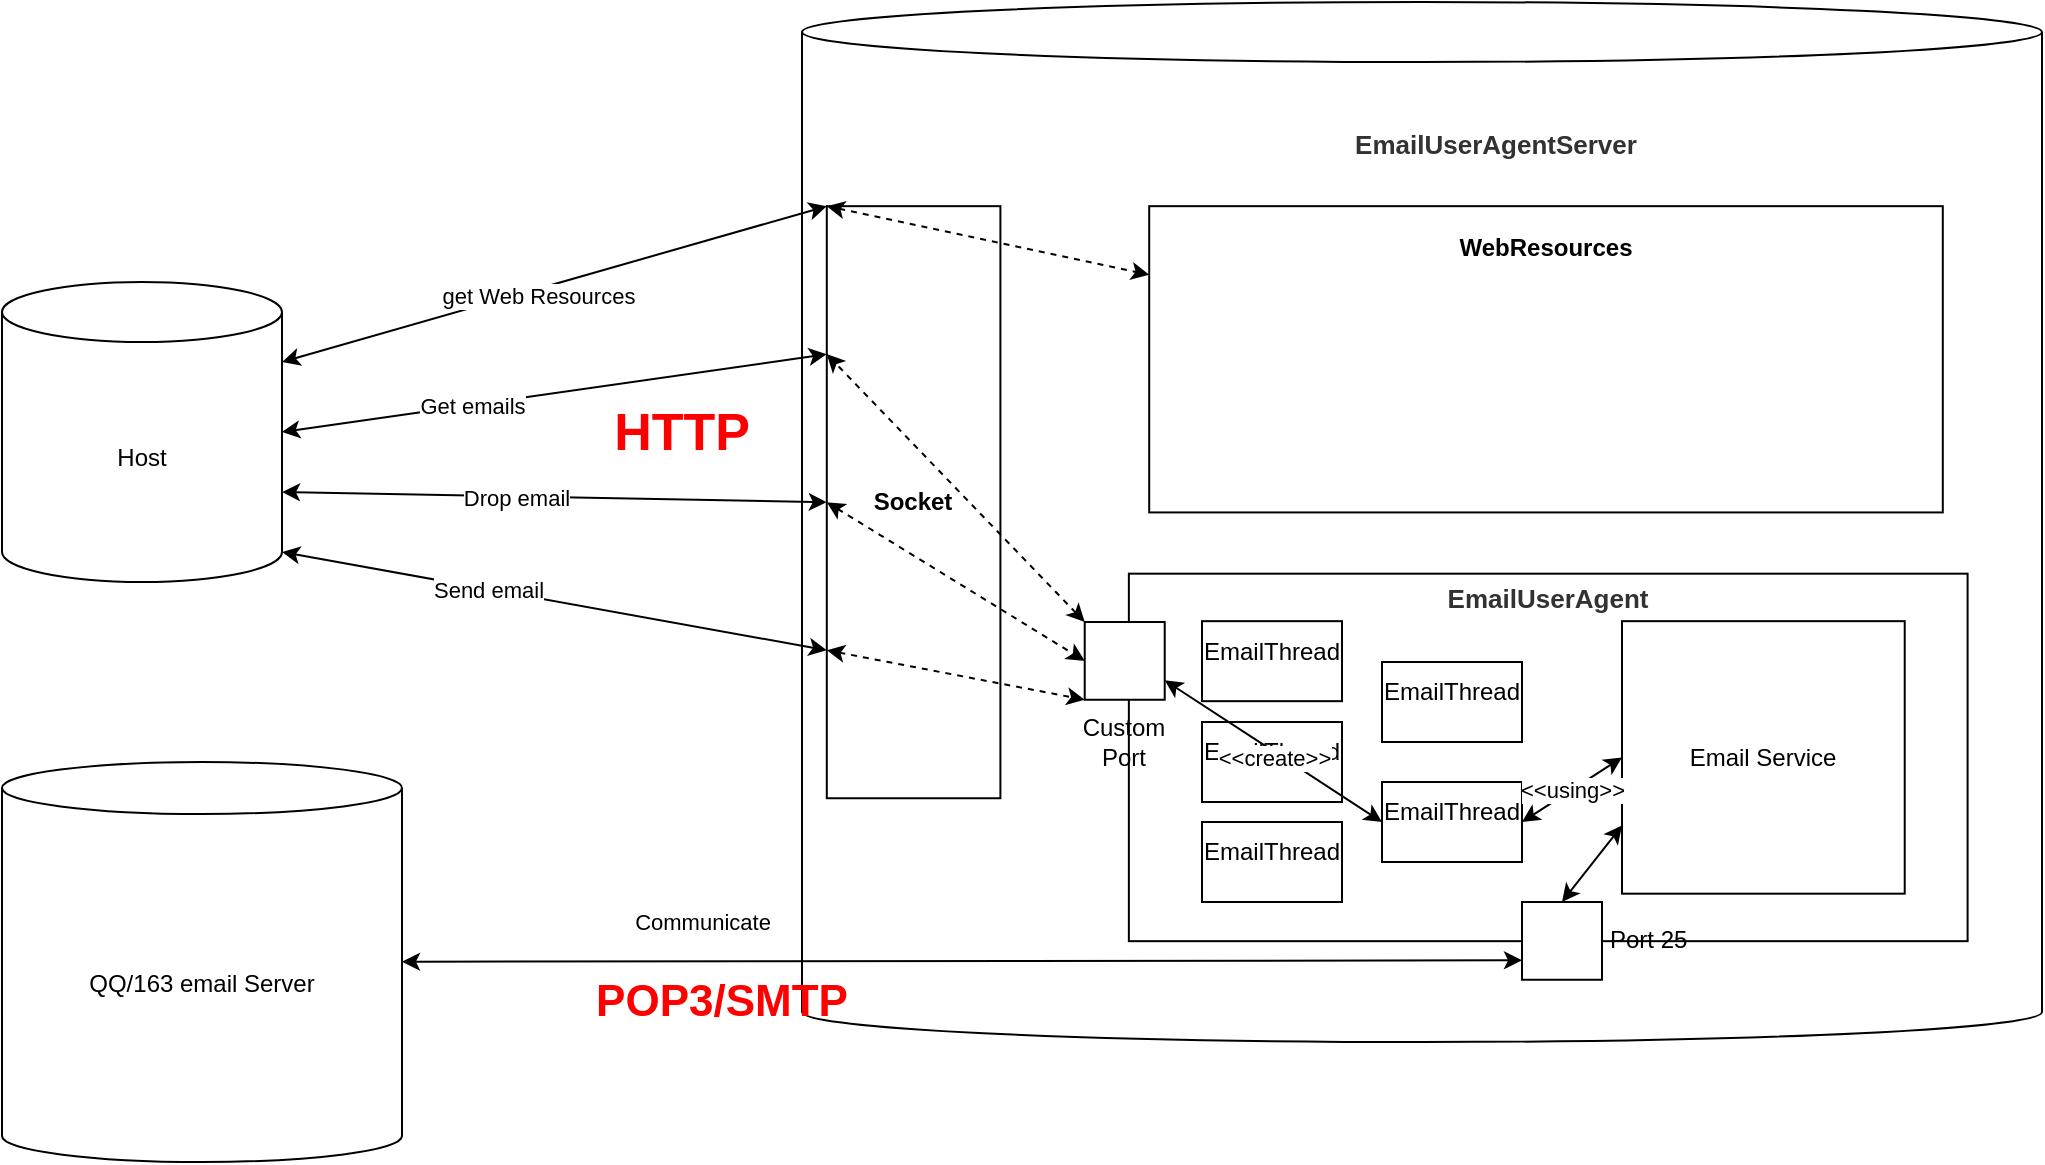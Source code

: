 <mxfile version="14.7.10" type="github">
  <diagram id="C5RBs43oDa-KdzZeNtuy" name="Page-1">
    <mxGraphModel dx="1130" dy="960" grid="1" gridSize="10" guides="1" tooltips="1" connect="1" arrows="1" fold="1" page="1" pageScale="1" pageWidth="827" pageHeight="1169" math="0" shadow="0">
      <root>
        <mxCell id="WIyWlLk6GJQsqaUBKTNV-0" />
        <mxCell id="WIyWlLk6GJQsqaUBKTNV-1" parent="WIyWlLk6GJQsqaUBKTNV-0" />
        <mxCell id="97_k_bN5Us3Cq5SrpHCh-11" value="" style="group" parent="WIyWlLk6GJQsqaUBKTNV-1" vertex="1" connectable="0">
          <mxGeometry x="430" y="250" width="620" height="520" as="geometry" />
        </mxCell>
        <mxCell id="97_k_bN5Us3Cq5SrpHCh-0" value="" style="shape=cylinder3;whiteSpace=wrap;html=1;boundedLbl=1;backgroundOutline=1;size=15;" parent="97_k_bN5Us3Cq5SrpHCh-11" vertex="1">
          <mxGeometry width="620" height="520" as="geometry" />
        </mxCell>
        <mxCell id="97_k_bN5Us3Cq5SrpHCh-1" value="&lt;span style=&quot;color: rgb(50 , 50 , 50) ; font-size: 13px ; font-weight: 700 ; background-color: rgba(255 , 255 , 255 , 0.01)&quot;&gt;EmailUserAgentServer&lt;/span&gt;" style="text;html=1;strokeColor=none;fillColor=none;align=center;verticalAlign=middle;whiteSpace=wrap;rounded=0;" parent="97_k_bN5Us3Cq5SrpHCh-11" vertex="1">
          <mxGeometry x="322.4" y="61.25" width="49.6" height="20.417" as="geometry" />
        </mxCell>
        <mxCell id="97_k_bN5Us3Cq5SrpHCh-7" value="&lt;b&gt;Socket&lt;/b&gt;" style="rounded=0;whiteSpace=wrap;html=1;" parent="97_k_bN5Us3Cq5SrpHCh-11" vertex="1">
          <mxGeometry x="12.4" y="102.083" width="86.8" height="296.042" as="geometry" />
        </mxCell>
        <mxCell id="97_k_bN5Us3Cq5SrpHCh-5" value="" style="group" parent="97_k_bN5Us3Cq5SrpHCh-11" vertex="1" connectable="0">
          <mxGeometry x="141.36" y="285.833" width="441.44" height="193.04" as="geometry" />
        </mxCell>
        <mxCell id="97_k_bN5Us3Cq5SrpHCh-2" value="" style="rounded=0;whiteSpace=wrap;html=1;" parent="97_k_bN5Us3Cq5SrpHCh-5" vertex="1">
          <mxGeometry x="22.072" width="419.368" height="183.75" as="geometry" />
        </mxCell>
        <mxCell id="97_k_bN5Us3Cq5SrpHCh-6" value="&lt;span style=&quot;color: rgb(50 , 50 , 50) ; font-size: 13px ; font-weight: 700 ; background-color: rgba(255 , 255 , 255 , 0.01)&quot;&gt;EmailUserAgent&lt;/span&gt;" style="text;html=1;strokeColor=none;fillColor=none;align=center;verticalAlign=middle;whiteSpace=wrap;rounded=0;" parent="97_k_bN5Us3Cq5SrpHCh-5" vertex="1">
          <mxGeometry x="207.894" y="6.125" width="47.723" height="12.25" as="geometry" />
        </mxCell>
        <mxCell id="97_k_bN5Us3Cq5SrpHCh-29" value="Port 25" style="fontStyle=0;labelPosition=right;verticalLabelPosition=middle;align=left;verticalAlign=middle;spacingLeft=2;html=1;" parent="97_k_bN5Us3Cq5SrpHCh-5" vertex="1">
          <mxGeometry x="218.64" y="164.17" width="40" height="38.87" as="geometry" />
        </mxCell>
        <mxCell id="97_k_bN5Us3Cq5SrpHCh-37" value="Custom&lt;br&gt;Port" style="text;html=1;strokeColor=none;fillColor=none;align=center;verticalAlign=middle;whiteSpace=wrap;rounded=0;" parent="97_k_bN5Us3Cq5SrpHCh-5" vertex="1">
          <mxGeometry x="-0.36" y="74.167" width="40" height="20" as="geometry" />
        </mxCell>
        <mxCell id="97_k_bN5Us3Cq5SrpHCh-68" style="edgeStyle=none;rounded=0;orthogonalLoop=1;jettySize=auto;html=1;exitX=0;exitY=0.75;exitDx=0;exitDy=0;entryX=0.5;entryY=0;entryDx=0;entryDy=0;startArrow=classic;startFill=1;" parent="97_k_bN5Us3Cq5SrpHCh-5" source="97_k_bN5Us3Cq5SrpHCh-39" target="97_k_bN5Us3Cq5SrpHCh-29" edge="1">
          <mxGeometry relative="1" as="geometry" />
        </mxCell>
        <mxCell id="97_k_bN5Us3Cq5SrpHCh-39" value="Email Service" style="rounded=0;whiteSpace=wrap;html=1;" parent="97_k_bN5Us3Cq5SrpHCh-5" vertex="1">
          <mxGeometry x="268.64" y="23.75" width="141.36" height="136.25" as="geometry" />
        </mxCell>
        <mxCell id="97_k_bN5Us3Cq5SrpHCh-40" value="" style="group" parent="97_k_bN5Us3Cq5SrpHCh-5" vertex="1" connectable="0">
          <mxGeometry x="58.64" y="23.75" width="121.36" height="46.25" as="geometry" />
        </mxCell>
        <mxCell id="97_k_bN5Us3Cq5SrpHCh-49" value="" style="group" parent="97_k_bN5Us3Cq5SrpHCh-40" vertex="1" connectable="0">
          <mxGeometry width="70" height="40" as="geometry" />
        </mxCell>
        <mxCell id="97_k_bN5Us3Cq5SrpHCh-36" value="" style="rounded=0;whiteSpace=wrap;html=1;" parent="97_k_bN5Us3Cq5SrpHCh-49" vertex="1">
          <mxGeometry width="70" height="40" as="geometry" />
        </mxCell>
        <mxCell id="97_k_bN5Us3Cq5SrpHCh-38" value="EmailThread" style="text;html=1;strokeColor=none;fillColor=none;align=center;verticalAlign=middle;whiteSpace=wrap;rounded=0;" parent="97_k_bN5Us3Cq5SrpHCh-49" vertex="1">
          <mxGeometry x="15.0" y="5.417" width="40" height="20" as="geometry" />
        </mxCell>
        <mxCell id="97_k_bN5Us3Cq5SrpHCh-56" value="" style="group" parent="97_k_bN5Us3Cq5SrpHCh-5" vertex="1" connectable="0">
          <mxGeometry x="58.64" y="124.17" width="70" height="40" as="geometry" />
        </mxCell>
        <mxCell id="97_k_bN5Us3Cq5SrpHCh-57" value="" style="rounded=0;whiteSpace=wrap;html=1;" parent="97_k_bN5Us3Cq5SrpHCh-56" vertex="1">
          <mxGeometry width="70" height="40" as="geometry" />
        </mxCell>
        <mxCell id="97_k_bN5Us3Cq5SrpHCh-58" value="EmailThread" style="text;html=1;strokeColor=none;fillColor=none;align=center;verticalAlign=middle;whiteSpace=wrap;rounded=0;" parent="97_k_bN5Us3Cq5SrpHCh-56" vertex="1">
          <mxGeometry x="15.0" y="5.417" width="40" height="20" as="geometry" />
        </mxCell>
        <mxCell id="97_k_bN5Us3Cq5SrpHCh-12" style="rounded=0;orthogonalLoop=1;jettySize=auto;html=1;exitX=0;exitY=0;exitDx=0;exitDy=0;entryX=0;entryY=0.25;entryDx=0;entryDy=0;startArrow=classic;startFill=1;dashed=1;" parent="97_k_bN5Us3Cq5SrpHCh-11" source="97_k_bN5Us3Cq5SrpHCh-4" target="97_k_bN5Us3Cq5SrpHCh-7" edge="1">
          <mxGeometry relative="1" as="geometry">
            <mxPoint x="122.76" y="365.458" as="targetPoint" />
          </mxGeometry>
        </mxCell>
        <mxCell id="97_k_bN5Us3Cq5SrpHCh-13" value="" style="rounded=0;whiteSpace=wrap;html=1;" parent="97_k_bN5Us3Cq5SrpHCh-11" vertex="1">
          <mxGeometry x="173.6" y="102.083" width="396.8" height="153.125" as="geometry" />
        </mxCell>
        <mxCell id="97_k_bN5Us3Cq5SrpHCh-14" value="&lt;b&gt;WebResources&lt;/b&gt;" style="text;html=1;strokeColor=none;fillColor=none;align=center;verticalAlign=middle;whiteSpace=wrap;rounded=0;" parent="97_k_bN5Us3Cq5SrpHCh-11" vertex="1">
          <mxGeometry x="347.2" y="112.292" width="49.6" height="20.417" as="geometry" />
        </mxCell>
        <mxCell id="97_k_bN5Us3Cq5SrpHCh-19" style="edgeStyle=none;rounded=0;orthogonalLoop=1;jettySize=auto;html=1;exitX=0;exitY=0;exitDx=0;exitDy=0;startArrow=classic;startFill=1;dashed=1;" parent="97_k_bN5Us3Cq5SrpHCh-11" source="97_k_bN5Us3Cq5SrpHCh-7" target="97_k_bN5Us3Cq5SrpHCh-13" edge="1">
          <mxGeometry relative="1" as="geometry" />
        </mxCell>
        <mxCell id="97_k_bN5Us3Cq5SrpHCh-20" style="edgeStyle=none;rounded=0;orthogonalLoop=1;jettySize=auto;html=1;exitX=0;exitY=0.5;exitDx=0;exitDy=0;entryX=0;entryY=0.5;entryDx=0;entryDy=0;startArrow=classic;startFill=1;dashed=1;" parent="97_k_bN5Us3Cq5SrpHCh-11" source="97_k_bN5Us3Cq5SrpHCh-7" target="97_k_bN5Us3Cq5SrpHCh-4" edge="1">
          <mxGeometry relative="1" as="geometry" />
        </mxCell>
        <mxCell id="97_k_bN5Us3Cq5SrpHCh-21" style="edgeStyle=none;rounded=0;orthogonalLoop=1;jettySize=auto;html=1;exitX=0;exitY=0.75;exitDx=0;exitDy=0;startArrow=classic;startFill=1;dashed=1;entryX=0;entryY=1;entryDx=0;entryDy=0;" parent="97_k_bN5Us3Cq5SrpHCh-11" source="97_k_bN5Us3Cq5SrpHCh-7" target="97_k_bN5Us3Cq5SrpHCh-4" edge="1">
          <mxGeometry relative="1" as="geometry">
            <mxPoint x="110" y="350" as="targetPoint" />
          </mxGeometry>
        </mxCell>
        <mxCell id="97_k_bN5Us3Cq5SrpHCh-4" value="" style="fontStyle=0;labelPosition=right;verticalLabelPosition=middle;align=left;verticalAlign=middle;spacingLeft=2;html=1;" parent="97_k_bN5Us3Cq5SrpHCh-11" vertex="1">
          <mxGeometry x="141.36" y="310.003" width="40" height="38.87" as="geometry" />
        </mxCell>
        <mxCell id="97_k_bN5Us3Cq5SrpHCh-15" style="edgeStyle=none;rounded=0;orthogonalLoop=1;jettySize=auto;html=1;exitX=1;exitY=0;exitDx=0;exitDy=40;exitPerimeter=0;entryX=0;entryY=0;entryDx=0;entryDy=0;startArrow=classic;startFill=1;" parent="WIyWlLk6GJQsqaUBKTNV-1" source="97_k_bN5Us3Cq5SrpHCh-8" target="97_k_bN5Us3Cq5SrpHCh-7" edge="1">
          <mxGeometry relative="1" as="geometry" />
        </mxCell>
        <mxCell id="97_k_bN5Us3Cq5SrpHCh-22" value="get Web Resources" style="edgeLabel;html=1;align=center;verticalAlign=middle;resizable=0;points=[];" parent="97_k_bN5Us3Cq5SrpHCh-15" vertex="1" connectable="0">
          <mxGeometry x="-0.457" y="-2" relative="1" as="geometry">
            <mxPoint x="53" y="-14" as="offset" />
          </mxGeometry>
        </mxCell>
        <mxCell id="97_k_bN5Us3Cq5SrpHCh-16" style="edgeStyle=none;rounded=0;orthogonalLoop=1;jettySize=auto;html=1;exitX=1;exitY=0.5;exitDx=0;exitDy=0;exitPerimeter=0;entryX=0;entryY=0.25;entryDx=0;entryDy=0;startArrow=classic;startFill=1;" parent="WIyWlLk6GJQsqaUBKTNV-1" source="97_k_bN5Us3Cq5SrpHCh-8" target="97_k_bN5Us3Cq5SrpHCh-7" edge="1">
          <mxGeometry relative="1" as="geometry" />
        </mxCell>
        <mxCell id="97_k_bN5Us3Cq5SrpHCh-23" value="Get emails" style="edgeLabel;html=1;align=center;verticalAlign=middle;resizable=0;points=[];" parent="97_k_bN5Us3Cq5SrpHCh-16" vertex="1" connectable="0">
          <mxGeometry x="-0.306" relative="1" as="geometry">
            <mxPoint as="offset" />
          </mxGeometry>
        </mxCell>
        <mxCell id="97_k_bN5Us3Cq5SrpHCh-17" style="edgeStyle=none;rounded=0;orthogonalLoop=1;jettySize=auto;html=1;exitX=1;exitY=0;exitDx=0;exitDy=105;exitPerimeter=0;entryX=0;entryY=0.5;entryDx=0;entryDy=0;startArrow=classic;startFill=1;" parent="WIyWlLk6GJQsqaUBKTNV-1" source="97_k_bN5Us3Cq5SrpHCh-8" target="97_k_bN5Us3Cq5SrpHCh-7" edge="1">
          <mxGeometry relative="1" as="geometry" />
        </mxCell>
        <mxCell id="97_k_bN5Us3Cq5SrpHCh-24" value="Drop email" style="edgeLabel;html=1;align=center;verticalAlign=middle;resizable=0;points=[];" parent="97_k_bN5Us3Cq5SrpHCh-17" vertex="1" connectable="0">
          <mxGeometry x="-0.405" y="-1" relative="1" as="geometry">
            <mxPoint x="36" as="offset" />
          </mxGeometry>
        </mxCell>
        <mxCell id="97_k_bN5Us3Cq5SrpHCh-18" style="edgeStyle=none;rounded=0;orthogonalLoop=1;jettySize=auto;html=1;exitX=1;exitY=1;exitDx=0;exitDy=-15;exitPerimeter=0;entryX=0;entryY=0.75;entryDx=0;entryDy=0;startArrow=classic;startFill=1;" parent="WIyWlLk6GJQsqaUBKTNV-1" source="97_k_bN5Us3Cq5SrpHCh-8" target="97_k_bN5Us3Cq5SrpHCh-7" edge="1">
          <mxGeometry relative="1" as="geometry" />
        </mxCell>
        <mxCell id="97_k_bN5Us3Cq5SrpHCh-26" value="Send email" style="edgeLabel;html=1;align=center;verticalAlign=middle;resizable=0;points=[];" parent="97_k_bN5Us3Cq5SrpHCh-18" vertex="1" connectable="0">
          <mxGeometry x="-0.249" relative="1" as="geometry">
            <mxPoint as="offset" />
          </mxGeometry>
        </mxCell>
        <mxCell id="97_k_bN5Us3Cq5SrpHCh-8" value="Host" style="shape=cylinder3;whiteSpace=wrap;html=1;boundedLbl=1;backgroundOutline=1;size=15;" parent="WIyWlLk6GJQsqaUBKTNV-1" vertex="1">
          <mxGeometry x="30" y="390" width="140" height="150" as="geometry" />
        </mxCell>
        <mxCell id="97_k_bN5Us3Cq5SrpHCh-9" value="QQ/163 email Server" style="shape=cylinder3;whiteSpace=wrap;html=1;boundedLbl=1;backgroundOutline=1;size=13;" parent="WIyWlLk6GJQsqaUBKTNV-1" vertex="1">
          <mxGeometry x="30" y="630" width="200" height="200" as="geometry" />
        </mxCell>
        <mxCell id="97_k_bN5Us3Cq5SrpHCh-31" style="edgeStyle=none;rounded=0;orthogonalLoop=1;jettySize=auto;html=1;exitX=0;exitY=0.75;exitDx=0;exitDy=0;startArrow=classic;startFill=1;" parent="WIyWlLk6GJQsqaUBKTNV-1" source="97_k_bN5Us3Cq5SrpHCh-29" target="97_k_bN5Us3Cq5SrpHCh-9" edge="1">
          <mxGeometry relative="1" as="geometry" />
        </mxCell>
        <mxCell id="97_k_bN5Us3Cq5SrpHCh-35" value="Communicate" style="edgeLabel;html=1;align=center;verticalAlign=middle;resizable=0;points=[];" parent="97_k_bN5Us3Cq5SrpHCh-31" vertex="1" connectable="0">
          <mxGeometry x="0.433" y="1" relative="1" as="geometry">
            <mxPoint x="-9" y="-21" as="offset" />
          </mxGeometry>
        </mxCell>
        <mxCell id="97_k_bN5Us3Cq5SrpHCh-53" value="" style="group" parent="WIyWlLk6GJQsqaUBKTNV-1" vertex="1" connectable="0">
          <mxGeometry x="630" y="610.003" width="70" height="40" as="geometry" />
        </mxCell>
        <mxCell id="97_k_bN5Us3Cq5SrpHCh-54" value="" style="rounded=0;whiteSpace=wrap;html=1;" parent="97_k_bN5Us3Cq5SrpHCh-53" vertex="1">
          <mxGeometry width="70" height="40" as="geometry" />
        </mxCell>
        <mxCell id="97_k_bN5Us3Cq5SrpHCh-55" value="EmailThread" style="text;html=1;strokeColor=none;fillColor=none;align=center;verticalAlign=middle;whiteSpace=wrap;rounded=0;" parent="97_k_bN5Us3Cq5SrpHCh-53" vertex="1">
          <mxGeometry x="15.0" y="5.417" width="40" height="20" as="geometry" />
        </mxCell>
        <mxCell id="97_k_bN5Us3Cq5SrpHCh-59" value="" style="group" parent="WIyWlLk6GJQsqaUBKTNV-1" vertex="1" connectable="0">
          <mxGeometry x="720" y="580.003" width="70" height="40" as="geometry" />
        </mxCell>
        <mxCell id="97_k_bN5Us3Cq5SrpHCh-60" value="" style="rounded=0;whiteSpace=wrap;html=1;" parent="97_k_bN5Us3Cq5SrpHCh-59" vertex="1">
          <mxGeometry width="70" height="40" as="geometry" />
        </mxCell>
        <mxCell id="97_k_bN5Us3Cq5SrpHCh-61" value="EmailThread" style="text;html=1;strokeColor=none;fillColor=none;align=center;verticalAlign=middle;whiteSpace=wrap;rounded=0;" parent="97_k_bN5Us3Cq5SrpHCh-59" vertex="1">
          <mxGeometry x="15.0" y="5.417" width="40" height="20" as="geometry" />
        </mxCell>
        <mxCell id="97_k_bN5Us3Cq5SrpHCh-62" value="" style="group" parent="WIyWlLk6GJQsqaUBKTNV-1" vertex="1" connectable="0">
          <mxGeometry x="720" y="640.003" width="70" height="40" as="geometry" />
        </mxCell>
        <mxCell id="97_k_bN5Us3Cq5SrpHCh-63" value="" style="rounded=0;whiteSpace=wrap;html=1;" parent="97_k_bN5Us3Cq5SrpHCh-62" vertex="1">
          <mxGeometry width="70" height="40" as="geometry" />
        </mxCell>
        <mxCell id="97_k_bN5Us3Cq5SrpHCh-64" value="EmailThread" style="text;html=1;strokeColor=none;fillColor=none;align=center;verticalAlign=middle;whiteSpace=wrap;rounded=0;" parent="97_k_bN5Us3Cq5SrpHCh-62" vertex="1">
          <mxGeometry x="15.0" y="5.417" width="40" height="20" as="geometry" />
        </mxCell>
        <mxCell id="97_k_bN5Us3Cq5SrpHCh-65" style="edgeStyle=none;rounded=0;orthogonalLoop=1;jettySize=auto;html=1;exitX=1;exitY=0.75;exitDx=0;exitDy=0;entryX=0;entryY=0.5;entryDx=0;entryDy=0;startArrow=classic;startFill=1;" parent="WIyWlLk6GJQsqaUBKTNV-1" source="97_k_bN5Us3Cq5SrpHCh-4" target="97_k_bN5Us3Cq5SrpHCh-63" edge="1">
          <mxGeometry relative="1" as="geometry" />
        </mxCell>
        <mxCell id="97_k_bN5Us3Cq5SrpHCh-66" value="&amp;lt;&amp;lt;create&amp;gt;&amp;gt;" style="edgeLabel;html=1;align=center;verticalAlign=middle;resizable=0;points=[];" parent="97_k_bN5Us3Cq5SrpHCh-65" vertex="1" connectable="0">
          <mxGeometry x="-0.287" y="-1" relative="1" as="geometry">
            <mxPoint x="16" y="13" as="offset" />
          </mxGeometry>
        </mxCell>
        <mxCell id="97_k_bN5Us3Cq5SrpHCh-67" value="&amp;lt;&amp;lt;using&amp;gt;&amp;gt;" style="edgeStyle=none;rounded=0;orthogonalLoop=1;jettySize=auto;html=1;exitX=1;exitY=0.5;exitDx=0;exitDy=0;entryX=0;entryY=0.5;entryDx=0;entryDy=0;startArrow=classic;startFill=1;" parent="WIyWlLk6GJQsqaUBKTNV-1" source="97_k_bN5Us3Cq5SrpHCh-63" target="97_k_bN5Us3Cq5SrpHCh-39" edge="1">
          <mxGeometry relative="1" as="geometry" />
        </mxCell>
        <mxCell id="GSkRoppKIcXRZAXzTMz4-0" value="&lt;font style=&quot;font-size: 26px&quot; color=&quot;#ff0000&quot;&gt;&lt;b&gt;HTTP&lt;/b&gt;&lt;/font&gt;" style="text;html=1;strokeColor=none;fillColor=none;align=center;verticalAlign=middle;whiteSpace=wrap;rounded=0;" vertex="1" parent="WIyWlLk6GJQsqaUBKTNV-1">
          <mxGeometry x="350" y="455" width="40" height="20" as="geometry" />
        </mxCell>
        <mxCell id="GSkRoppKIcXRZAXzTMz4-1" value="&lt;font style=&quot;font-size: 22px&quot; color=&quot;#ff0000&quot;&gt;&lt;b&gt;POP3/SMTP&lt;/b&gt;&lt;/font&gt;" style="text;html=1;strokeColor=none;fillColor=none;align=center;verticalAlign=middle;whiteSpace=wrap;rounded=0;" vertex="1" parent="WIyWlLk6GJQsqaUBKTNV-1">
          <mxGeometry x="370" y="740" width="40" height="20" as="geometry" />
        </mxCell>
      </root>
    </mxGraphModel>
  </diagram>
</mxfile>
